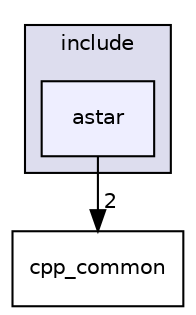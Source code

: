 digraph "/home/vicky/pgrouting/pgrouting/pgrouting/include/astar" {
  compound=true
  node [ fontsize="10", fontname="Helvetica"];
  edge [ labelfontsize="10", labelfontname="Helvetica"];
  subgraph clusterdir_d44c64559bbebec7f509842c48db8b23 {
    graph [ bgcolor="#ddddee", pencolor="black", label="include" fontname="Helvetica", fontsize="10", URL="dir_d44c64559bbebec7f509842c48db8b23.html"]
  dir_08f877d0f0222f13d9686ac041b3f592 [shape=box, label="astar", style="filled", fillcolor="#eeeeff", pencolor="black", URL="dir_08f877d0f0222f13d9686ac041b3f592.html"];
  }
  dir_f413d2883acb285bdeb0fac3ae939ed0 [shape=box label="cpp_common" URL="dir_f413d2883acb285bdeb0fac3ae939ed0.html"];
  dir_08f877d0f0222f13d9686ac041b3f592->dir_f413d2883acb285bdeb0fac3ae939ed0 [headlabel="2", labeldistance=1.5 headhref="dir_000002_000014.html"];
}
